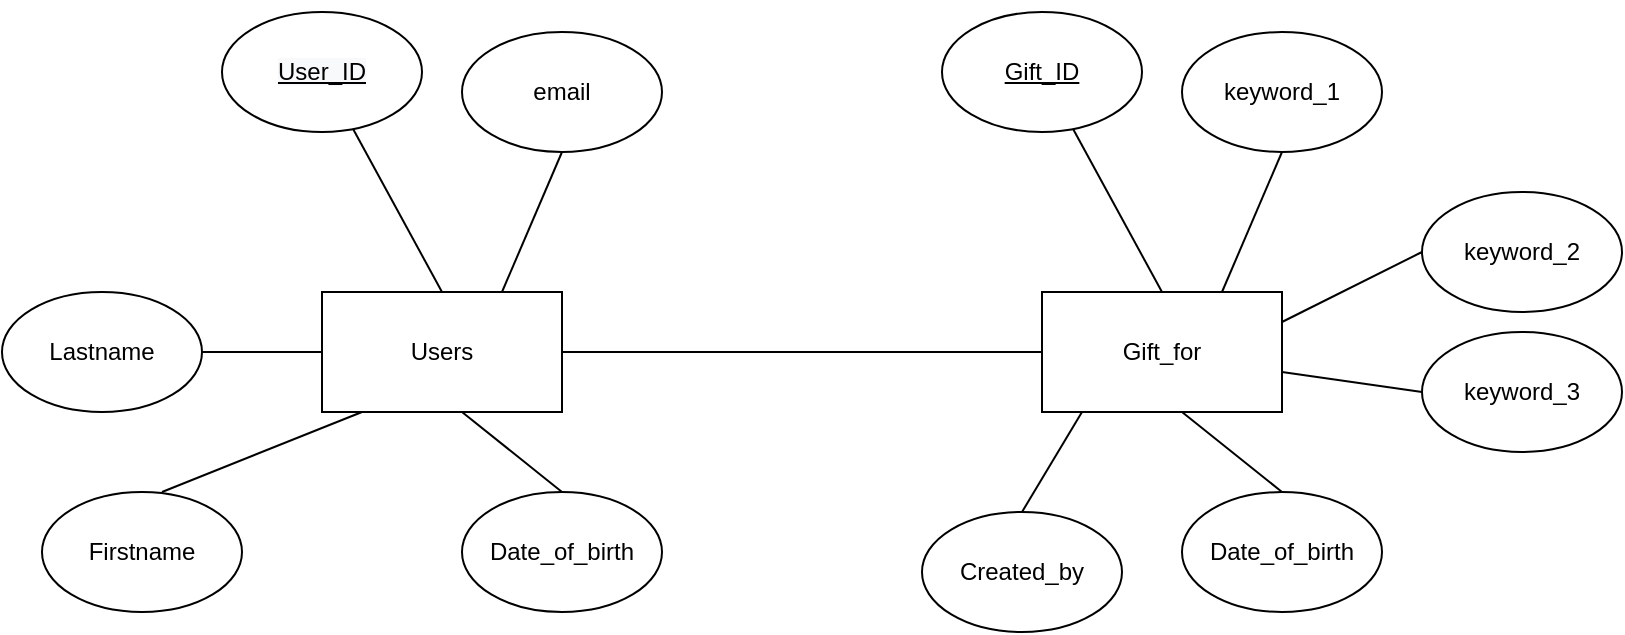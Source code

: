 <mxfile version="16.6.7" type="device"><diagram id="CL2Uaj9qFH2CWrZj9Baf" name="Page-1"><mxGraphModel dx="1038" dy="617" grid="1" gridSize="10" guides="1" tooltips="1" connect="1" arrows="1" fold="1" page="1" pageScale="1" pageWidth="850" pageHeight="1100" math="0" shadow="0"><root><mxCell id="0"/><mxCell id="1" parent="0"/><mxCell id="D0oPVfyZ5Q_sJTMoHB6G-1" value="Users" style="rounded=0;whiteSpace=wrap;html=1;" vertex="1" parent="1"><mxGeometry x="170" y="210" width="120" height="60" as="geometry"/></mxCell><mxCell id="D0oPVfyZ5Q_sJTMoHB6G-3" value="" style="endArrow=none;html=1;rounded=0;" edge="1" parent="1" target="D0oPVfyZ5Q_sJTMoHB6G-4"><mxGeometry width="50" height="50" relative="1" as="geometry"><mxPoint x="230" y="210" as="sourcePoint"/><mxPoint x="200" y="150" as="targetPoint"/></mxGeometry></mxCell><mxCell id="D0oPVfyZ5Q_sJTMoHB6G-4" value="&#10;&#10;&lt;u style=&quot;color: rgb(0, 0, 0); font-family: helvetica; font-size: 12px; font-style: normal; font-weight: 400; letter-spacing: normal; text-align: center; text-indent: 0px; text-transform: none; word-spacing: 0px; background-color: rgb(248, 249, 250);&quot;&gt;User_ID&lt;/u&gt;&#10;&#10;" style="ellipse;whiteSpace=wrap;html=1;" vertex="1" parent="1"><mxGeometry x="120" y="70" width="100" height="60" as="geometry"/></mxCell><mxCell id="D0oPVfyZ5Q_sJTMoHB6G-6" value="Lastname" style="ellipse;whiteSpace=wrap;html=1;" vertex="1" parent="1"><mxGeometry x="10" y="210" width="100" height="60" as="geometry"/></mxCell><mxCell id="D0oPVfyZ5Q_sJTMoHB6G-7" value="" style="endArrow=none;html=1;rounded=0;entryX=1;entryY=0.5;entryDx=0;entryDy=0;exitX=0;exitY=0.5;exitDx=0;exitDy=0;" edge="1" parent="1" source="D0oPVfyZ5Q_sJTMoHB6G-1" target="D0oPVfyZ5Q_sJTMoHB6G-6"><mxGeometry width="50" height="50" relative="1" as="geometry"><mxPoint x="240" y="220" as="sourcePoint"/><mxPoint x="195.552" y="138.512" as="targetPoint"/></mxGeometry></mxCell><mxCell id="D0oPVfyZ5Q_sJTMoHB6G-8" value="" style="endArrow=none;html=1;rounded=0;exitX=0;exitY=0.5;exitDx=0;exitDy=0;" edge="1" parent="1"><mxGeometry width="50" height="50" relative="1" as="geometry"><mxPoint x="190" y="270" as="sourcePoint"/><mxPoint x="90" y="310" as="targetPoint"/></mxGeometry></mxCell><mxCell id="D0oPVfyZ5Q_sJTMoHB6G-9" value="" style="endArrow=none;html=1;rounded=0;entryX=1;entryY=0.5;entryDx=0;entryDy=0;" edge="1" parent="1"><mxGeometry width="50" height="50" relative="1" as="geometry"><mxPoint x="290" y="140" as="sourcePoint"/><mxPoint x="260" y="210" as="targetPoint"/></mxGeometry></mxCell><mxCell id="D0oPVfyZ5Q_sJTMoHB6G-10" value="" style="endArrow=none;html=1;rounded=0;exitX=0;exitY=0.5;exitDx=0;exitDy=0;" edge="1" parent="1"><mxGeometry width="50" height="50" relative="1" as="geometry"><mxPoint x="240" y="270" as="sourcePoint"/><mxPoint x="290" y="310" as="targetPoint"/></mxGeometry></mxCell><mxCell id="D0oPVfyZ5Q_sJTMoHB6G-12" value="Firstname" style="ellipse;whiteSpace=wrap;html=1;" vertex="1" parent="1"><mxGeometry x="30" y="310" width="100" height="60" as="geometry"/></mxCell><mxCell id="D0oPVfyZ5Q_sJTMoHB6G-13" value="Date_of_birth" style="ellipse;whiteSpace=wrap;html=1;" vertex="1" parent="1"><mxGeometry x="240" y="310" width="100" height="60" as="geometry"/></mxCell><mxCell id="D0oPVfyZ5Q_sJTMoHB6G-14" value="email" style="ellipse;whiteSpace=wrap;html=1;" vertex="1" parent="1"><mxGeometry x="240" y="80" width="100" height="60" as="geometry"/></mxCell><mxCell id="D0oPVfyZ5Q_sJTMoHB6G-26" value="Gift_for" style="rounded=0;whiteSpace=wrap;html=1;" vertex="1" parent="1"><mxGeometry x="530" y="210" width="120" height="60" as="geometry"/></mxCell><mxCell id="D0oPVfyZ5Q_sJTMoHB6G-27" value="" style="endArrow=none;html=1;rounded=0;" edge="1" parent="1" target="D0oPVfyZ5Q_sJTMoHB6G-28"><mxGeometry width="50" height="50" relative="1" as="geometry"><mxPoint x="590" y="210" as="sourcePoint"/><mxPoint x="560" y="150" as="targetPoint"/></mxGeometry></mxCell><mxCell id="D0oPVfyZ5Q_sJTMoHB6G-28" value="&lt;font face=&quot;helvetica&quot;&gt;&lt;u&gt;Gift_ID&lt;/u&gt;&lt;/font&gt;" style="ellipse;whiteSpace=wrap;html=1;" vertex="1" parent="1"><mxGeometry x="480" y="70" width="100" height="60" as="geometry"/></mxCell><mxCell id="D0oPVfyZ5Q_sJTMoHB6G-29" value="keyword_3" style="ellipse;whiteSpace=wrap;html=1;" vertex="1" parent="1"><mxGeometry x="720" y="230" width="100" height="60" as="geometry"/></mxCell><mxCell id="D0oPVfyZ5Q_sJTMoHB6G-31" value="" style="endArrow=none;html=1;rounded=0;exitX=0;exitY=0.5;exitDx=0;exitDy=0;entryX=0.5;entryY=0;entryDx=0;entryDy=0;" edge="1" parent="1" target="D0oPVfyZ5Q_sJTMoHB6G-34"><mxGeometry width="50" height="50" relative="1" as="geometry"><mxPoint x="550" y="270" as="sourcePoint"/><mxPoint x="450" y="310" as="targetPoint"/></mxGeometry></mxCell><mxCell id="D0oPVfyZ5Q_sJTMoHB6G-32" value="" style="endArrow=none;html=1;rounded=0;entryX=1;entryY=0.5;entryDx=0;entryDy=0;" edge="1" parent="1"><mxGeometry width="50" height="50" relative="1" as="geometry"><mxPoint x="650" y="140" as="sourcePoint"/><mxPoint x="620" y="210" as="targetPoint"/></mxGeometry></mxCell><mxCell id="D0oPVfyZ5Q_sJTMoHB6G-33" value="" style="endArrow=none;html=1;rounded=0;exitX=0;exitY=0.5;exitDx=0;exitDy=0;" edge="1" parent="1"><mxGeometry width="50" height="50" relative="1" as="geometry"><mxPoint x="600" y="270" as="sourcePoint"/><mxPoint x="650" y="310" as="targetPoint"/></mxGeometry></mxCell><mxCell id="D0oPVfyZ5Q_sJTMoHB6G-34" value="Created_by" style="ellipse;whiteSpace=wrap;html=1;" vertex="1" parent="1"><mxGeometry x="470" y="320" width="100" height="60" as="geometry"/></mxCell><mxCell id="D0oPVfyZ5Q_sJTMoHB6G-35" value="Date_of_birth" style="ellipse;whiteSpace=wrap;html=1;" vertex="1" parent="1"><mxGeometry x="600" y="310" width="100" height="60" as="geometry"/></mxCell><mxCell id="D0oPVfyZ5Q_sJTMoHB6G-36" value="keyword_1" style="ellipse;whiteSpace=wrap;html=1;" vertex="1" parent="1"><mxGeometry x="600" y="80" width="100" height="60" as="geometry"/></mxCell><mxCell id="D0oPVfyZ5Q_sJTMoHB6G-37" value="" style="endArrow=none;html=1;rounded=0;entryX=1;entryY=0.5;entryDx=0;entryDy=0;exitX=0;exitY=0.5;exitDx=0;exitDy=0;" edge="1" parent="1" source="D0oPVfyZ5Q_sJTMoHB6G-29"><mxGeometry width="50" height="50" relative="1" as="geometry"><mxPoint x="680" y="180" as="sourcePoint"/><mxPoint x="650" y="250" as="targetPoint"/></mxGeometry></mxCell><mxCell id="D0oPVfyZ5Q_sJTMoHB6G-38" value="keyword_2" style="ellipse;whiteSpace=wrap;html=1;" vertex="1" parent="1"><mxGeometry x="720" y="160" width="100" height="60" as="geometry"/></mxCell><mxCell id="D0oPVfyZ5Q_sJTMoHB6G-39" value="" style="endArrow=none;html=1;rounded=0;entryX=1;entryY=0.25;entryDx=0;entryDy=0;exitX=0;exitY=0.5;exitDx=0;exitDy=0;" edge="1" parent="1" source="D0oPVfyZ5Q_sJTMoHB6G-38" target="D0oPVfyZ5Q_sJTMoHB6G-26"><mxGeometry width="50" height="50" relative="1" as="geometry"><mxPoint x="680" y="110" as="sourcePoint"/><mxPoint x="650" y="180" as="targetPoint"/></mxGeometry></mxCell><mxCell id="D0oPVfyZ5Q_sJTMoHB6G-40" value="" style="endArrow=none;html=1;rounded=0;exitX=1;exitY=0.5;exitDx=0;exitDy=0;entryX=0;entryY=0.5;entryDx=0;entryDy=0;" edge="1" parent="1" source="D0oPVfyZ5Q_sJTMoHB6G-1" target="D0oPVfyZ5Q_sJTMoHB6G-26"><mxGeometry width="50" height="50" relative="1" as="geometry"><mxPoint x="480" y="290" as="sourcePoint"/><mxPoint x="530" y="240" as="targetPoint"/></mxGeometry></mxCell></root></mxGraphModel></diagram></mxfile>